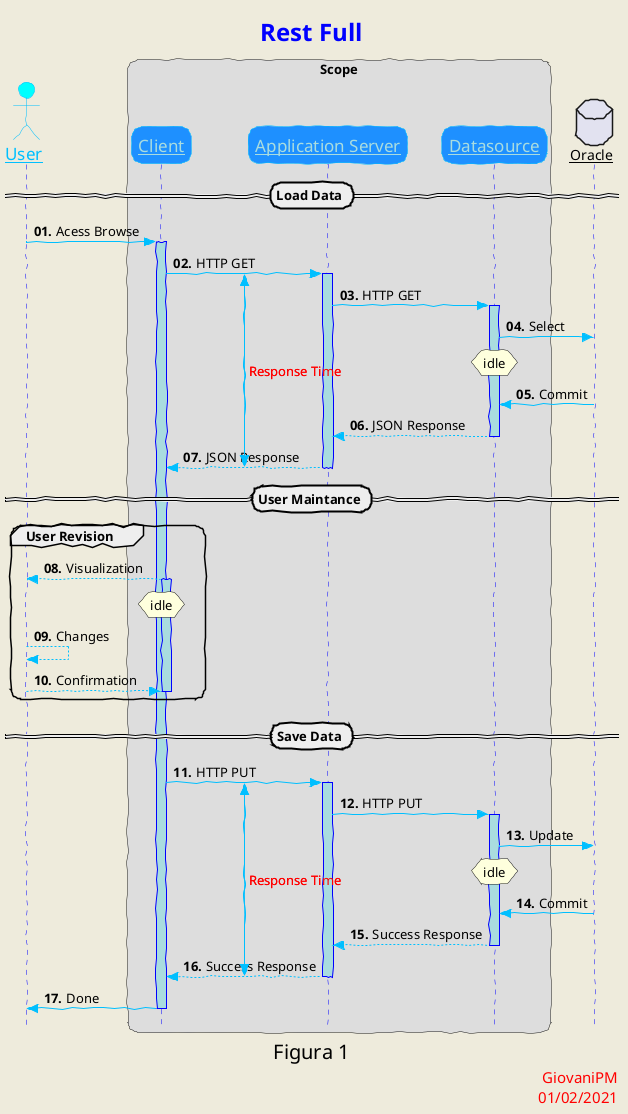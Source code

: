 @startuml

!pragma teoz true

<style>
title {
  HorizontalAlignment center
  FontSize 24
  FontColor blue
}

header {
  HorizontalAlignment center
  FontSize 26
  FontColor purple
}

footer {
  HorizontalAlignment right
  FontSize 15
  FontColor red
}

legend {
  FontSize 30
  BackGroundColor yellow
  Margin 30
  Padding 50
}

caption {
  FontSize 20
  FontColor black
}
</style>

skinparam backgroundColor #EEEBDC
skinparam handwritten true
autonumber "<b>00."
skinparam style strictuml
skinparam roundcorner 20
skinparam sequenceParticipant underline
skinparam maxMessageSize 200

skinparam sequence{
    ArrowColor DeepSkyBlue
    ActorBorderColor DeepSkyBlue
    LifeLineBorderColor blue
    LifeLineBackgroundColor #A9DCDF
    
    ParticipantBorderColor DeepSkyBlue
    ParticipantBackgroundColor DodgerBlue
    ParticipantFontName Impact
    ParticipantFontSize 17
    ParticipantFontColor #A9DCDF
    
    ActorBackgroundColor aqua
    ActorFontColor DeepSkyBlue
    ActorFontSize 17
    ActorFontName Aapex
}

Title "Rest Full"
Footer "GiovaniPM\n01/02/2021"
Caption "Figura 1"

actor User as U
box "Scope"
    participant "Client" as A
    participant "Application Server" as B
    participant "Datasource" as C
end box
database Oracle as O

== Load Data ==

U -> A: Acess Browse
activate A

{q1} A -> B: HTTP GET
activate B

B -> C: HTTP GET
activate C

C -> O: Select

hnote over C: idle

O -> C: Commit

C --> B: JSON Response
deactivate C

{q2} B --> A: JSON Response
deactivate B

== User Maintance ==

group User Revision

    A --> U: Visualization
    activate A

    hnote over A: idle

    U --> U: Changes

    U --> A: Confirmation
    deactivate A
    
end

== Save Data ==

{q3} A -> B: HTTP PUT
activate B

B -> C: HTTP PUT
activate C

C -> O: Update

hnote over C: idle

O -> C: Commit

C --> B: Success Response
deactivate C

{q4} B --> A: Success Response
deactivate B

A -> U: Done
deactivate A

{q1} <-> {q2} : <color #red>Response Time</color>
{q3} <-> {q4} : <color #red>Response Time</color>

@enduml